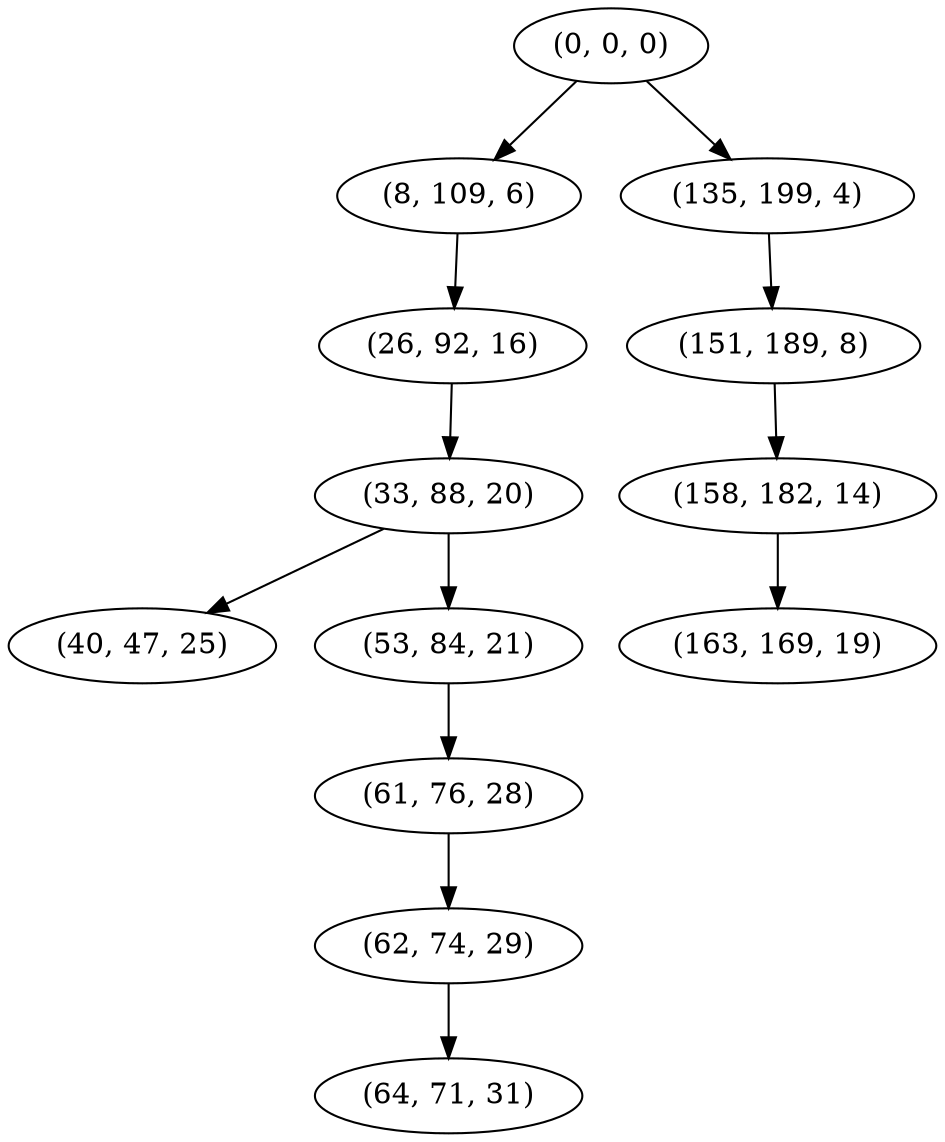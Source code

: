 digraph tree {
    "(0, 0, 0)";
    "(8, 109, 6)";
    "(26, 92, 16)";
    "(33, 88, 20)";
    "(40, 47, 25)";
    "(53, 84, 21)";
    "(61, 76, 28)";
    "(62, 74, 29)";
    "(64, 71, 31)";
    "(135, 199, 4)";
    "(151, 189, 8)";
    "(158, 182, 14)";
    "(163, 169, 19)";
    "(0, 0, 0)" -> "(8, 109, 6)";
    "(0, 0, 0)" -> "(135, 199, 4)";
    "(8, 109, 6)" -> "(26, 92, 16)";
    "(26, 92, 16)" -> "(33, 88, 20)";
    "(33, 88, 20)" -> "(40, 47, 25)";
    "(33, 88, 20)" -> "(53, 84, 21)";
    "(53, 84, 21)" -> "(61, 76, 28)";
    "(61, 76, 28)" -> "(62, 74, 29)";
    "(62, 74, 29)" -> "(64, 71, 31)";
    "(135, 199, 4)" -> "(151, 189, 8)";
    "(151, 189, 8)" -> "(158, 182, 14)";
    "(158, 182, 14)" -> "(163, 169, 19)";
}
